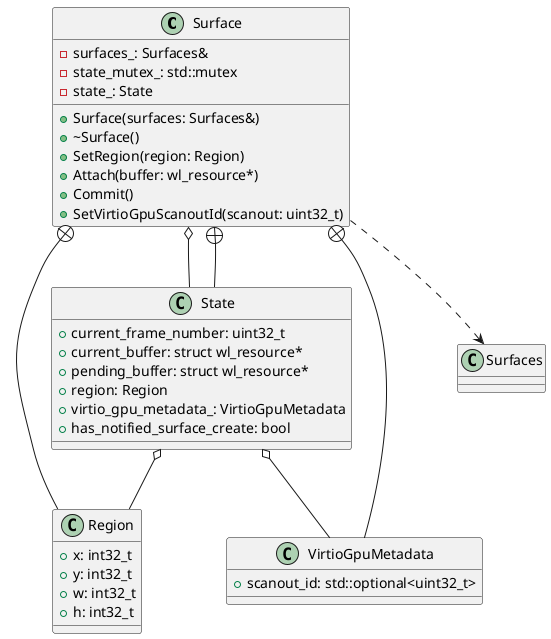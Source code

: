 @startuml surfaces_diagram

class Surface {
  + Surface(surfaces: Surfaces&)
  + ~Surface()
  + SetRegion(region: Region)
  + Attach(buffer: wl_resource*)
  + Commit()
  + SetVirtioGpuScanoutId(scanout: uint32_t)

  - surfaces_: Surfaces&
  - state_mutex_: std::mutex
  - state_: State

}

class Region {
  + x: int32_t
  + y: int32_t
  + w: int32_t
  + h: int32_t
}

class VirtioGpuMetadata {
  + scanout_id: std::optional<uint32_t>
}

class State {
  + current_frame_number: uint32_t
  + current_buffer: struct wl_resource*
  + pending_buffer: struct wl_resource*
  + region: Region
  + virtio_gpu_metadata_: VirtioGpuMetadata
  + has_notified_surface_create: bool
}


Surface ..> Surfaces
Surface o-- State

State o-- Region
State o-- VirtioGpuMetadata

Surface +-- Region
Surface +-- VirtioGpuMetadata
Surface +-- State


@enduml

